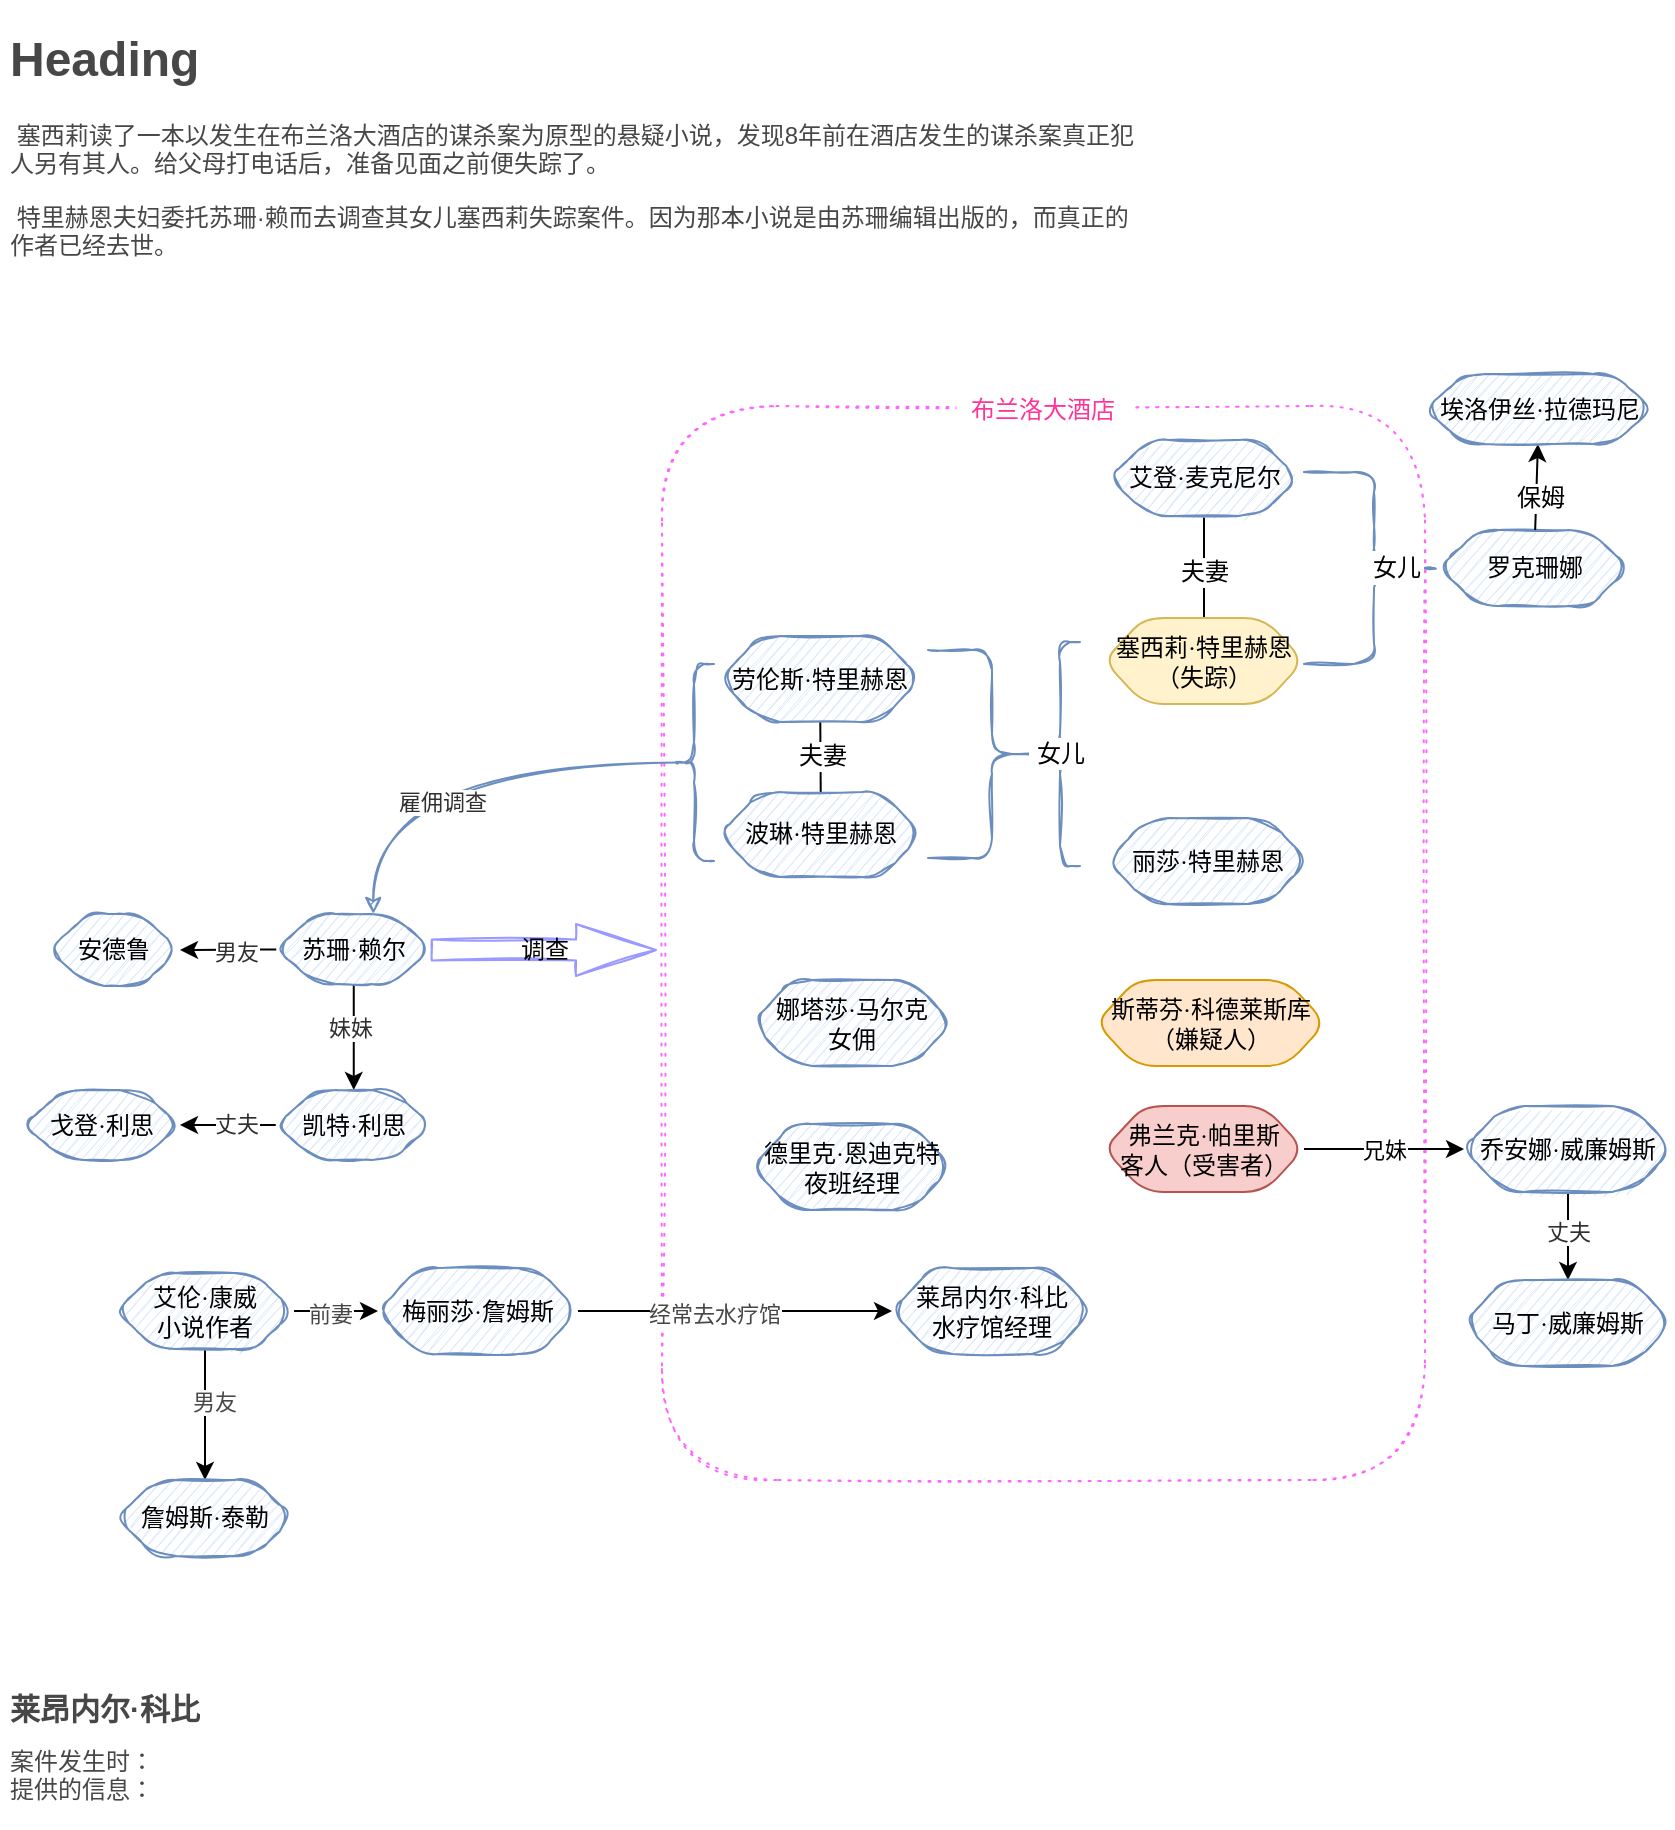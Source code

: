 <mxfile version="16.1.0" type="github">
  <diagram id="MXw0cYcsGM257r_ZbbDP" name="Page-1">
    <mxGraphModel dx="2072" dy="810" grid="0" gridSize="10" guides="1" tooltips="1" connect="1" arrows="1" fold="1" page="1" pageScale="1" pageWidth="827" pageHeight="1169" background="none" math="0" shadow="0">
      <root>
        <mxCell id="0" />
        <mxCell id="1" parent="0" />
        <mxCell id="uacHUbi1trWL338XFEOj-30" value="" style="rounded=1;whiteSpace=wrap;html=1;shadow=0;glass=0;sketch=1;fontFamily=Garamond;fontSize=12;strokeColor=#FF66FF;fillColor=none;dashed=1;strokeWidth=1;dashPattern=1 4;" parent="1" vertex="1">
          <mxGeometry x="-461" y="208" width="381.5" height="537" as="geometry" />
        </mxCell>
        <mxCell id="oo8Prl5hbCjf0k8FOTMF-12" style="edgeStyle=none;rounded=0;orthogonalLoop=1;jettySize=auto;html=1;entryX=0.5;entryY=0;entryDx=0;entryDy=0;fontFamily=Comic Sans MS;fontColor=#FF66B3;" parent="1" source="uacHUbi1trWL338XFEOj-3" target="oo8Prl5hbCjf0k8FOTMF-10" edge="1">
          <mxGeometry relative="1" as="geometry" />
        </mxCell>
        <mxCell id="oo8Prl5hbCjf0k8FOTMF-15" value="&lt;font color=&quot;#303030&quot;&gt;妹妹&lt;/font&gt;" style="edgeLabel;html=1;align=center;verticalAlign=middle;resizable=0;points=[];fontFamily=Comic Sans MS;fontColor=#FF66B3;" parent="oo8Prl5hbCjf0k8FOTMF-12" vertex="1" connectable="0">
          <mxGeometry x="-0.17" y="-2" relative="1" as="geometry">
            <mxPoint as="offset" />
          </mxGeometry>
        </mxCell>
        <mxCell id="oo8Prl5hbCjf0k8FOTMF-14" style="edgeStyle=none;rounded=0;orthogonalLoop=1;jettySize=auto;html=1;entryX=1;entryY=0.5;entryDx=0;entryDy=0;fontFamily=Comic Sans MS;fontColor=#FF66B3;" parent="1" source="uacHUbi1trWL338XFEOj-3" target="uacHUbi1trWL338XFEOj-4" edge="1">
          <mxGeometry relative="1" as="geometry" />
        </mxCell>
        <mxCell id="oo8Prl5hbCjf0k8FOTMF-17" value="男友" style="edgeLabel;html=1;align=center;verticalAlign=middle;resizable=0;points=[];fontFamily=Comic Sans MS;fontColor=#303030;" parent="oo8Prl5hbCjf0k8FOTMF-14" vertex="1" connectable="0">
          <mxGeometry x="-0.371" y="1" relative="1" as="geometry">
            <mxPoint x="-5" as="offset" />
          </mxGeometry>
        </mxCell>
        <mxCell id="uacHUbi1trWL338XFEOj-3" value="&lt;span&gt;苏珊·赖尔&lt;/span&gt;" style="shape=hexagon;perimeter=hexagonPerimeter2;whiteSpace=wrap;html=1;fixedSize=1;rounded=1;shadow=0;glass=0;sketch=1;fontFamily=Garamond;fontSize=12;strokeColor=#6c8ebf;fillColor=#dae8fc;" parent="1" vertex="1">
          <mxGeometry x="-654.12" y="462" width="78" height="35" as="geometry" />
        </mxCell>
        <mxCell id="uacHUbi1trWL338XFEOj-4" value="安德鲁" style="shape=hexagon;perimeter=hexagonPerimeter2;whiteSpace=wrap;html=1;fixedSize=1;rounded=1;shadow=0;glass=0;sketch=1;fontFamily=Garamond;fontSize=12;fontColor=default;strokeColor=#6c8ebf;fillColor=#dae8fc;" parent="1" vertex="1">
          <mxGeometry x="-767.75" y="462" width="65.75" height="36" as="geometry" />
        </mxCell>
        <mxCell id="uacHUbi1trWL338XFEOj-9" style="edgeStyle=none;rounded=1;orthogonalLoop=1;jettySize=auto;html=1;fontFamily=Comic Sans MS;fontSize=12;fontColor=default;endArrow=none;endFill=0;" parent="1" source="uacHUbi1trWL338XFEOj-7" target="uacHUbi1trWL338XFEOj-8" edge="1">
          <mxGeometry relative="1" as="geometry" />
        </mxCell>
        <mxCell id="uacHUbi1trWL338XFEOj-10" value="夫妻" style="edgeLabel;html=1;align=center;verticalAlign=middle;resizable=0;points=[];fontSize=12;fontFamily=Comic Sans MS;fontColor=default;" parent="uacHUbi1trWL338XFEOj-9" vertex="1" connectable="0">
          <mxGeometry x="-0.314" y="1" relative="1" as="geometry">
            <mxPoint y="5" as="offset" />
          </mxGeometry>
        </mxCell>
        <mxCell id="uacHUbi1trWL338XFEOj-7" value="劳伦斯·特里赫恩" style="shape=hexagon;perimeter=hexagonPerimeter2;whiteSpace=wrap;html=1;fixedSize=1;rounded=1;shadow=0;glass=0;sketch=1;fontFamily=Comic Sans MS;fontSize=12;fillColor=#dae8fc;strokeColor=#6c8ebf;" parent="1" vertex="1">
          <mxGeometry x="-432" y="323" width="100" height="43" as="geometry" />
        </mxCell>
        <mxCell id="uacHUbi1trWL338XFEOj-8" value="波琳·特里赫恩" style="shape=hexagon;perimeter=hexagonPerimeter2;whiteSpace=wrap;html=1;fixedSize=1;rounded=1;shadow=0;glass=0;sketch=1;fontFamily=Comic Sans MS;fontSize=12;fillColor=#dae8fc;strokeColor=#6c8ebf;" parent="1" vertex="1">
          <mxGeometry x="-432" y="401" width="101" height="42.5" as="geometry" />
        </mxCell>
        <mxCell id="uacHUbi1trWL338XFEOj-19" style="edgeStyle=none;rounded=1;orthogonalLoop=1;jettySize=auto;html=1;entryX=0.5;entryY=1;entryDx=0;entryDy=0;fontFamily=Comic Sans MS;fontSize=12;fontColor=default;endArrow=none;endFill=0;startArrow=none;exitX=0.5;exitY=0;exitDx=0;exitDy=0;" parent="1" source="uacHUbi1trWL338XFEOj-11" target="uacHUbi1trWL338XFEOj-18" edge="1">
          <mxGeometry relative="1" as="geometry" />
        </mxCell>
        <mxCell id="uacHUbi1trWL338XFEOj-20" value="夫妻" style="edgeLabel;html=1;align=center;verticalAlign=middle;resizable=0;points=[];fontSize=12;fontFamily=Comic Sans MS;fontColor=default;" parent="uacHUbi1trWL338XFEOj-19" vertex="1" connectable="0">
          <mxGeometry x="0.104" y="2" relative="1" as="geometry">
            <mxPoint x="2" y="5" as="offset" />
          </mxGeometry>
        </mxCell>
        <mxCell id="uacHUbi1trWL338XFEOj-11" value="塞西莉·特里赫恩&lt;br&gt;（失踪）" style="shape=hexagon;perimeter=hexagonPerimeter2;whiteSpace=wrap;html=1;fixedSize=1;rounded=1;shadow=0;glass=0;sketch=0;fontFamily=Comic Sans MS;fontSize=12;strokeColor=#d6b656;fillColor=#fff2cc;" parent="1" vertex="1">
          <mxGeometry x="-240" y="314" width="100" height="43" as="geometry" />
        </mxCell>
        <mxCell id="uacHUbi1trWL338XFEOj-13" value="丽莎·特里赫恩" style="shape=hexagon;perimeter=hexagonPerimeter2;whiteSpace=wrap;html=1;fixedSize=1;rounded=1;shadow=0;glass=0;sketch=1;fontFamily=Comic Sans MS;fontSize=12;fontColor=default;strokeColor=#6c8ebf;fillColor=#dae8fc;" parent="1" vertex="1">
          <mxGeometry x="-238" y="414" width="100" height="43" as="geometry" />
        </mxCell>
        <mxCell id="uacHUbi1trWL338XFEOj-14" value="" style="shape=curlyBracket;whiteSpace=wrap;html=1;rounded=1;flipH=1;shadow=0;glass=0;sketch=1;fontFamily=Comic Sans MS;fontSize=12;fontColor=default;strokeColor=#6c8ebf;fillColor=#dae8fc;" parent="1" vertex="1">
          <mxGeometry x="-328" y="330" width="64" height="104" as="geometry" />
        </mxCell>
        <mxCell id="uacHUbi1trWL338XFEOj-15" value="" style="shape=curlyBracket;whiteSpace=wrap;html=1;rounded=1;shadow=0;glass=0;sketch=1;fontFamily=Comic Sans MS;fontSize=12;fontColor=default;strokeColor=#6c8ebf;fillColor=#dae8fc;" parent="1" vertex="1">
          <mxGeometry x="-272" y="326" width="20" height="112" as="geometry" />
        </mxCell>
        <mxCell id="uacHUbi1trWL338XFEOj-16" value="女儿" style="text;html=1;align=center;verticalAlign=middle;whiteSpace=wrap;rounded=0;shadow=0;glass=0;sketch=0;fontFamily=Comic Sans MS;fontSize=12;fillColor=default;" parent="1" vertex="1">
          <mxGeometry x="-277.5" y="374" width="31" height="16" as="geometry" />
        </mxCell>
        <mxCell id="uacHUbi1trWL338XFEOj-18" value="艾登·麦克尼尔" style="shape=hexagon;perimeter=hexagonPerimeter2;whiteSpace=wrap;html=1;fixedSize=1;rounded=1;shadow=0;glass=0;sketch=1;fontFamily=Comic Sans MS;fontSize=12;fontColor=default;strokeColor=#6c8ebf;fillColor=#dae8fc;" parent="1" vertex="1">
          <mxGeometry x="-237.5" y="225" width="95" height="38" as="geometry" />
        </mxCell>
        <mxCell id="uacHUbi1trWL338XFEOj-21" value="罗克珊娜" style="shape=hexagon;perimeter=hexagonPerimeter2;whiteSpace=wrap;html=1;fixedSize=1;rounded=1;shadow=0;glass=0;sketch=1;fontFamily=Comic Sans MS;fontSize=12;fontColor=default;strokeColor=#6c8ebf;fillColor=#dae8fc;" parent="1" vertex="1">
          <mxGeometry x="-72.5" y="270" width="95" height="38" as="geometry" />
        </mxCell>
        <mxCell id="uacHUbi1trWL338XFEOj-23" value="" style="shape=curlyBracket;whiteSpace=wrap;html=1;rounded=1;flipH=1;shadow=0;glass=0;sketch=1;fontFamily=Comic Sans MS;fontSize=12;fontColor=default;strokeColor=#6c8ebf;fillColor=#dae8fc;size=0.5;gradientColor=none;" parent="1" vertex="1">
          <mxGeometry x="-140" y="241" width="70" height="96" as="geometry" />
        </mxCell>
        <mxCell id="uacHUbi1trWL338XFEOj-24" value="女儿" style="text;html=1;strokeColor=none;fillColor=default;align=center;verticalAlign=middle;whiteSpace=wrap;rounded=0;shadow=0;glass=0;sketch=0;fontFamily=Comic Sans MS;fontSize=12;fontColor=default;" parent="1" vertex="1">
          <mxGeometry x="-107" y="280.5" width="27" height="17" as="geometry" />
        </mxCell>
        <mxCell id="uacHUbi1trWL338XFEOj-28" value="" style="edgeStyle=none;rounded=1;orthogonalLoop=1;jettySize=auto;html=1;fontFamily=Comic Sans MS;fontSize=12;fontColor=default;endArrow=none;endFill=0;startArrow=classic;startFill=1;" parent="1" source="uacHUbi1trWL338XFEOj-25" target="uacHUbi1trWL338XFEOj-21" edge="1">
          <mxGeometry relative="1" as="geometry">
            <mxPoint x="-39" y="273" as="targetPoint" />
          </mxGeometry>
        </mxCell>
        <mxCell id="uacHUbi1trWL338XFEOj-29" value="保姆" style="edgeLabel;html=1;align=center;verticalAlign=middle;resizable=0;points=[];fontSize=12;fontFamily=Comic Sans MS;fontColor=default;" parent="uacHUbi1trWL338XFEOj-28" vertex="1" connectable="0">
          <mxGeometry x="-0.288" y="1" relative="1" as="geometry">
            <mxPoint y="11" as="offset" />
          </mxGeometry>
        </mxCell>
        <mxCell id="uacHUbi1trWL338XFEOj-25" value="埃洛伊丝·拉德玛尼" style="shape=hexagon;perimeter=hexagonPerimeter2;whiteSpace=wrap;html=1;fixedSize=1;rounded=1;shadow=0;glass=0;sketch=1;fontFamily=Garamond;fontSize=12;fontColor=default;strokeColor=#6c8ebf;fillColor=#dae8fc;" parent="1" vertex="1">
          <mxGeometry x="-79.5" y="192" width="114" height="35" as="geometry" />
        </mxCell>
        <mxCell id="uacHUbi1trWL338XFEOj-33" value="斯蒂芬·科德莱斯库&lt;br&gt;（嫌疑人）" style="shape=hexagon;perimeter=hexagonPerimeter2;whiteSpace=wrap;html=1;fixedSize=1;rounded=1;shadow=0;glass=0;sketch=0;fontFamily=Comic Sans MS;fontSize=12;strokeColor=#d79b00;fillColor=#ffe6cc;" parent="1" vertex="1">
          <mxGeometry x="-244" y="495" width="115" height="43" as="geometry" />
        </mxCell>
        <mxCell id="oo8Prl5hbCjf0k8FOTMF-3" value="兄妹" style="edgeStyle=orthogonalEdgeStyle;rounded=0;orthogonalLoop=1;jettySize=auto;html=1;fontFamily=Comic Sans MS;" parent="1" source="oo8Prl5hbCjf0k8FOTMF-1" target="oo8Prl5hbCjf0k8FOTMF-2" edge="1">
          <mxGeometry relative="1" as="geometry" />
        </mxCell>
        <mxCell id="oo8Prl5hbCjf0k8FOTMF-1" value="弗兰克·帕里斯&lt;br&gt;客人（受害者）" style="shape=hexagon;perimeter=hexagonPerimeter2;whiteSpace=wrap;html=1;fixedSize=1;rounded=1;shadow=0;glass=0;sketch=0;fontFamily=Comic Sans MS;fontSize=12;strokeColor=#b85450;fillColor=#f8cecc;" parent="1" vertex="1">
          <mxGeometry x="-240" y="558" width="100" height="43" as="geometry" />
        </mxCell>
        <mxCell id="oo8Prl5hbCjf0k8FOTMF-5" style="rounded=0;orthogonalLoop=1;jettySize=auto;html=1;entryX=0.5;entryY=0;entryDx=0;entryDy=0;fontFamily=Comic Sans MS;" parent="1" source="oo8Prl5hbCjf0k8FOTMF-2" target="oo8Prl5hbCjf0k8FOTMF-4" edge="1">
          <mxGeometry relative="1" as="geometry" />
        </mxCell>
        <mxCell id="oo8Prl5hbCjf0k8FOTMF-18" value="丈夫" style="edgeLabel;html=1;align=center;verticalAlign=middle;resizable=0;points=[];fontFamily=Comic Sans MS;fontColor=#303030;" parent="oo8Prl5hbCjf0k8FOTMF-5" vertex="1" connectable="0">
          <mxGeometry x="-0.118" relative="1" as="geometry">
            <mxPoint as="offset" />
          </mxGeometry>
        </mxCell>
        <mxCell id="oo8Prl5hbCjf0k8FOTMF-2" value="乔安娜·威廉姆斯" style="shape=hexagon;perimeter=hexagonPerimeter2;whiteSpace=wrap;html=1;fixedSize=1;rounded=1;shadow=0;glass=0;sketch=1;fontFamily=Garamond;fontSize=12;strokeColor=#6c8ebf;fillColor=#dae8fc;" parent="1" vertex="1">
          <mxGeometry x="-60" y="558" width="104" height="43" as="geometry" />
        </mxCell>
        <mxCell id="oo8Prl5hbCjf0k8FOTMF-4" value="马丁·威廉姆斯" style="shape=hexagon;perimeter=hexagonPerimeter2;whiteSpace=wrap;html=1;fixedSize=1;rounded=1;shadow=0;glass=0;sketch=1;fontFamily=Garamond;fontSize=12;strokeColor=#6c8ebf;fillColor=#dae8fc;" parent="1" vertex="1">
          <mxGeometry x="-60" y="645" width="104" height="43" as="geometry" />
        </mxCell>
        <mxCell id="oo8Prl5hbCjf0k8FOTMF-6" value="德里克·恩迪克特&lt;br&gt;夜班经理" style="shape=hexagon;perimeter=hexagonPerimeter2;whiteSpace=wrap;html=1;fixedSize=1;rounded=1;shadow=0;glass=0;sketch=1;fontFamily=Garamond;fontSize=12;fontColor=default;strokeColor=#6c8ebf;fillColor=#dae8fc;" parent="1" vertex="1">
          <mxGeometry x="-416" y="567" width="100" height="43" as="geometry" />
        </mxCell>
        <mxCell id="oo8Prl5hbCjf0k8FOTMF-7" value="莱昂内尔·科比&lt;br&gt;水疗馆经理" style="shape=hexagon;perimeter=hexagonPerimeter2;whiteSpace=wrap;html=1;fixedSize=1;rounded=1;shadow=0;glass=0;sketch=1;fontFamily=Garamond;fontSize=12;fontColor=default;strokeColor=#6c8ebf;fillColor=#dae8fc;" parent="1" vertex="1">
          <mxGeometry x="-346" y="639" width="100" height="43" as="geometry" />
        </mxCell>
        <mxCell id="oo8Prl5hbCjf0k8FOTMF-9" value="娜塔莎·马尔克&lt;br&gt;女佣" style="shape=hexagon;perimeter=hexagonPerimeter2;whiteSpace=wrap;html=1;fixedSize=1;rounded=1;shadow=0;glass=0;sketch=1;fontFamily=Garamond;fontSize=12;fontColor=default;strokeColor=#6c8ebf;fillColor=#dae8fc;" parent="1" vertex="1">
          <mxGeometry x="-416" y="495" width="100" height="43" as="geometry" />
        </mxCell>
        <mxCell id="oo8Prl5hbCjf0k8FOTMF-13" style="edgeStyle=none;rounded=0;orthogonalLoop=1;jettySize=auto;html=1;fontFamily=Comic Sans MS;fontColor=#FF66B3;" parent="1" source="oo8Prl5hbCjf0k8FOTMF-10" target="oo8Prl5hbCjf0k8FOTMF-11" edge="1">
          <mxGeometry relative="1" as="geometry" />
        </mxCell>
        <mxCell id="oo8Prl5hbCjf0k8FOTMF-16" value="丈夫" style="edgeLabel;html=1;align=center;verticalAlign=middle;resizable=0;points=[];fontFamily=Comic Sans MS;fontColor=#303030;" parent="oo8Prl5hbCjf0k8FOTMF-13" vertex="1" connectable="0">
          <mxGeometry x="-0.04" y="-1" relative="1" as="geometry">
            <mxPoint x="3" as="offset" />
          </mxGeometry>
        </mxCell>
        <mxCell id="oo8Prl5hbCjf0k8FOTMF-10" value="&lt;span&gt;凯特·利思&lt;/span&gt;" style="shape=hexagon;perimeter=hexagonPerimeter2;whiteSpace=wrap;html=1;fixedSize=1;rounded=1;shadow=0;glass=0;sketch=1;fontFamily=Garamond;fontSize=12;strokeColor=#6c8ebf;fillColor=#dae8fc;" parent="1" vertex="1">
          <mxGeometry x="-654.12" y="550" width="78" height="35" as="geometry" />
        </mxCell>
        <mxCell id="oo8Prl5hbCjf0k8FOTMF-11" value="&lt;span&gt;戈登·利思&lt;/span&gt;" style="shape=hexagon;perimeter=hexagonPerimeter2;whiteSpace=wrap;html=1;fixedSize=1;rounded=1;shadow=0;glass=0;sketch=1;fontFamily=Garamond;fontSize=12;strokeColor=#6c8ebf;fillColor=#dae8fc;" parent="1" vertex="1">
          <mxGeometry x="-780" y="550" width="78" height="35" as="geometry" />
        </mxCell>
        <mxCell id="oo8Prl5hbCjf0k8FOTMF-22" style="edgeStyle=orthogonalEdgeStyle;rounded=0;orthogonalLoop=1;jettySize=auto;html=1;fontFamily=Comic Sans MS;fontColor=#303030;exitX=0.1;exitY=0.5;exitDx=0;exitDy=0;exitPerimeter=0;curved=1;fillColor=#dae8fc;strokeColor=#6c8ebf;sketch=1;entryX=0.625;entryY=0;entryDx=0;entryDy=0;" parent="1" source="oo8Prl5hbCjf0k8FOTMF-21" edge="1" target="uacHUbi1trWL338XFEOj-3">
          <mxGeometry relative="1" as="geometry">
            <mxPoint x="-628" y="526" as="targetPoint" />
            <Array as="points">
              <mxPoint x="-605" y="386" />
            </Array>
          </mxGeometry>
        </mxCell>
        <mxCell id="oo8Prl5hbCjf0k8FOTMF-23" value="雇佣调查" style="edgeLabel;html=1;align=center;verticalAlign=middle;resizable=0;points=[];fontFamily=Comic Sans MS;fontColor=#303030;" parent="oo8Prl5hbCjf0k8FOTMF-22" vertex="1" connectable="0">
          <mxGeometry x="0.299" y="5" relative="1" as="geometry">
            <mxPoint x="30" y="14" as="offset" />
          </mxGeometry>
        </mxCell>
        <mxCell id="oo8Prl5hbCjf0k8FOTMF-21" value="" style="shape=curlyBracket;whiteSpace=wrap;html=1;rounded=1;shadow=0;glass=0;sketch=1;fontFamily=Comic Sans MS;fontSize=12;fontColor=default;strokeColor=#6c8ebf;fillColor=#dae8fc;" parent="1" vertex="1">
          <mxGeometry x="-455" y="337" width="20" height="98.5" as="geometry" />
        </mxCell>
        <mxCell id="oo8Prl5hbCjf0k8FOTMF-24" value="调查" style="html=1;shadow=0;dashed=0;align=center;verticalAlign=middle;shape=mxgraph.arrows2.arrow;dy=0.6;dx=40;notch=0;rounded=1;sketch=1;fontFamily=Comic Sans MS;strokeColor=#9999FF;" parent="1" vertex="1">
          <mxGeometry x="-576.12" y="467" width="112.12" height="26" as="geometry" />
        </mxCell>
        <mxCell id="FhepEYHY0lq0mqFYzFcG-2" value="布兰洛大酒店" style="rounded=1;whiteSpace=wrap;html=1;fillColor=#FFFFFF;gradientColor=#ffffff;strokeColor=none;fontColor=#FF3399;" vertex="1" parent="1">
          <mxGeometry x="-313.75" y="190.25" width="87" height="38.5" as="geometry" />
        </mxCell>
        <mxCell id="FhepEYHY0lq0mqFYzFcG-4" value="&lt;h1&gt;Heading&lt;/h1&gt;&lt;p&gt;&lt;span&gt;&lt;span style=&quot;white-space: pre&quot;&gt;	&lt;/span&gt;塞西莉读了一本以发生在布兰洛大酒店的谋杀案为原型的悬疑小说，&lt;/span&gt;&lt;span&gt;发现8年前在酒店发生的谋杀案真正犯人另有其人。给父母打电话后，准备见面之前便失踪了。&lt;/span&gt;&lt;/p&gt;&lt;p&gt;&lt;span style=&quot;white-space: pre&quot;&gt;	&lt;/span&gt;特里赫恩夫妇委托苏珊·赖而去调查其女儿塞西莉失踪案件。因为那本小说是由苏珊编辑出版的，而真正的作者已经去世。&lt;/p&gt;" style="text;html=1;strokeColor=none;fillColor=none;spacing=5;spacingTop=-20;whiteSpace=wrap;overflow=hidden;rounded=0;fontColor=#474747;" vertex="1" parent="1">
          <mxGeometry x="-792" y="15" width="578" height="213" as="geometry" />
        </mxCell>
        <mxCell id="FhepEYHY0lq0mqFYzFcG-7" style="edgeStyle=orthogonalEdgeStyle;rounded=0;orthogonalLoop=1;jettySize=auto;html=1;fontColor=#474747;" edge="1" parent="1" source="FhepEYHY0lq0mqFYzFcG-6" target="oo8Prl5hbCjf0k8FOTMF-7">
          <mxGeometry relative="1" as="geometry" />
        </mxCell>
        <mxCell id="FhepEYHY0lq0mqFYzFcG-8" value="经常去水疗馆" style="edgeLabel;html=1;align=center;verticalAlign=middle;resizable=0;points=[];fontColor=#474747;" vertex="1" connectable="0" parent="FhepEYHY0lq0mqFYzFcG-7">
          <mxGeometry x="-0.143" y="-1" relative="1" as="geometry">
            <mxPoint as="offset" />
          </mxGeometry>
        </mxCell>
        <mxCell id="FhepEYHY0lq0mqFYzFcG-6" value="梅丽莎·詹姆斯" style="shape=hexagon;perimeter=hexagonPerimeter2;whiteSpace=wrap;html=1;fixedSize=1;rounded=1;shadow=0;glass=0;sketch=1;fontFamily=Garamond;fontSize=12;fontColor=default;strokeColor=#6c8ebf;fillColor=#dae8fc;" vertex="1" parent="1">
          <mxGeometry x="-603" y="639" width="100" height="43" as="geometry" />
        </mxCell>
        <mxCell id="FhepEYHY0lq0mqFYzFcG-10" value="" style="edgeStyle=orthogonalEdgeStyle;rounded=0;orthogonalLoop=1;jettySize=auto;html=1;fontColor=#474747;" edge="1" parent="1" source="FhepEYHY0lq0mqFYzFcG-9" target="FhepEYHY0lq0mqFYzFcG-6">
          <mxGeometry relative="1" as="geometry" />
        </mxCell>
        <mxCell id="FhepEYHY0lq0mqFYzFcG-11" value="前妻" style="edgeLabel;html=1;align=center;verticalAlign=middle;resizable=0;points=[];fontColor=#474747;" vertex="1" connectable="0" parent="FhepEYHY0lq0mqFYzFcG-10">
          <mxGeometry x="-0.143" y="-1" relative="1" as="geometry">
            <mxPoint as="offset" />
          </mxGeometry>
        </mxCell>
        <mxCell id="FhepEYHY0lq0mqFYzFcG-13" value="" style="edgeStyle=orthogonalEdgeStyle;rounded=0;orthogonalLoop=1;jettySize=auto;html=1;fontColor=#474747;" edge="1" parent="1" source="FhepEYHY0lq0mqFYzFcG-9" target="FhepEYHY0lq0mqFYzFcG-12">
          <mxGeometry relative="1" as="geometry" />
        </mxCell>
        <mxCell id="FhepEYHY0lq0mqFYzFcG-14" value="男友" style="edgeLabel;html=1;align=center;verticalAlign=middle;resizable=0;points=[];fontColor=#474747;" vertex="1" connectable="0" parent="FhepEYHY0lq0mqFYzFcG-13">
          <mxGeometry x="-0.206" y="4" relative="1" as="geometry">
            <mxPoint as="offset" />
          </mxGeometry>
        </mxCell>
        <mxCell id="FhepEYHY0lq0mqFYzFcG-9" value="&lt;span&gt;艾伦·康威&lt;br&gt;小说作者&lt;br&gt;&lt;/span&gt;" style="shape=hexagon;perimeter=hexagonPerimeter2;whiteSpace=wrap;html=1;fixedSize=1;rounded=1;shadow=0;glass=0;sketch=1;fontFamily=Garamond;fontSize=12;strokeColor=#6c8ebf;fillColor=#dae8fc;" vertex="1" parent="1">
          <mxGeometry x="-734" y="641.5" width="89" height="38" as="geometry" />
        </mxCell>
        <mxCell id="FhepEYHY0lq0mqFYzFcG-12" value="&lt;span&gt;詹姆斯·泰勒&lt;br&gt;&lt;/span&gt;" style="shape=hexagon;perimeter=hexagonPerimeter2;whiteSpace=wrap;html=1;fixedSize=1;rounded=1;shadow=0;glass=0;sketch=1;fontFamily=Garamond;fontSize=12;strokeColor=#6c8ebf;fillColor=#dae8fc;" vertex="1" parent="1">
          <mxGeometry x="-734" y="745" width="89" height="38" as="geometry" />
        </mxCell>
        <mxCell id="FhepEYHY0lq0mqFYzFcG-24" value="&lt;h1 style=&quot;font-size: 15px&quot;&gt;莱昂内尔·科比&lt;/h1&gt;&lt;div&gt;案件发生时：&lt;br&gt;&lt;/div&gt;&lt;div&gt;提供的信息：&lt;/div&gt;&lt;div&gt;&lt;br&gt;&lt;/div&gt;" style="text;html=1;strokeColor=none;fillColor=none;spacing=5;spacingTop=-20;whiteSpace=wrap;overflow=hidden;rounded=0;fontColor=#474747;" vertex="1" parent="1">
          <mxGeometry x="-792" y="851" width="703" height="68" as="geometry" />
        </mxCell>
      </root>
    </mxGraphModel>
  </diagram>
</mxfile>
